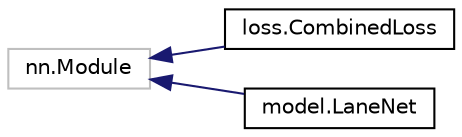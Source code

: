 digraph "Graphical Class Hierarchy"
{
 // LATEX_PDF_SIZE
  edge [fontname="Helvetica",fontsize="10",labelfontname="Helvetica",labelfontsize="10"];
  node [fontname="Helvetica",fontsize="10",shape=record];
  rankdir="LR";
  Node1 [label="nn.Module",height=0.2,width=0.4,color="grey75", fillcolor="white", style="filled",tooltip=" "];
  Node1 -> Node0 [dir="back",color="midnightblue",fontsize="10",style="solid",fontname="Helvetica"];
  Node0 [label="loss.CombinedLoss",height=0.2,width=0.4,color="black", fillcolor="white", style="filled",URL="$classloss_1_1CombinedLoss.html",tooltip=" "];
  Node1 -> Node3 [dir="back",color="midnightblue",fontsize="10",style="solid",fontname="Helvetica"];
  Node3 [label="model.LaneNet",height=0.2,width=0.4,color="black", fillcolor="white", style="filled",URL="$classmodel_1_1LaneNet.html",tooltip=" "];
}
